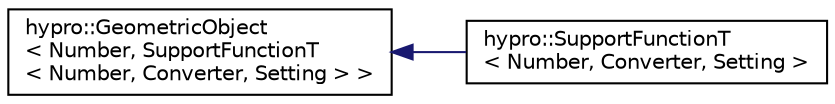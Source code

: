 digraph "Graphical Class Hierarchy"
{
  edge [fontname="Helvetica",fontsize="10",labelfontname="Helvetica",labelfontsize="10"];
  node [fontname="Helvetica",fontsize="10",shape=record];
  rankdir="LR";
  Node1 [label="hypro::GeometricObject\l\< Number, SupportFunctionT\l\< Number, Converter, Setting \> \>",height=0.2,width=0.4,color="black", fillcolor="white", style="filled",URL="$classhypro_1_1GeometricObject.html"];
  Node1 -> Node2 [dir="back",color="midnightblue",fontsize="10",style="solid",fontname="Helvetica"];
  Node2 [label="hypro::SupportFunctionT\l\< Number, Converter, Setting \>",height=0.2,width=0.4,color="black", fillcolor="white", style="filled",URL="$classhypro_1_1SupportFunctionT.html",tooltip="Class wrapping the support function content. "];
}
